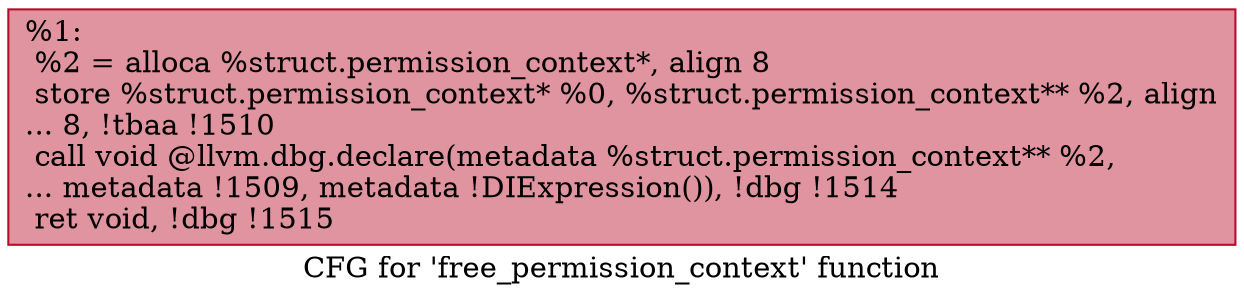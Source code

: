 digraph "CFG for 'free_permission_context' function" {
	label="CFG for 'free_permission_context' function";

	Node0x16cd570 [shape=record,color="#b70d28ff", style=filled, fillcolor="#b70d2870",label="{%1:\l  %2 = alloca %struct.permission_context*, align 8\l  store %struct.permission_context* %0, %struct.permission_context** %2, align\l... 8, !tbaa !1510\l  call void @llvm.dbg.declare(metadata %struct.permission_context** %2,\l... metadata !1509, metadata !DIExpression()), !dbg !1514\l  ret void, !dbg !1515\l}"];
}
